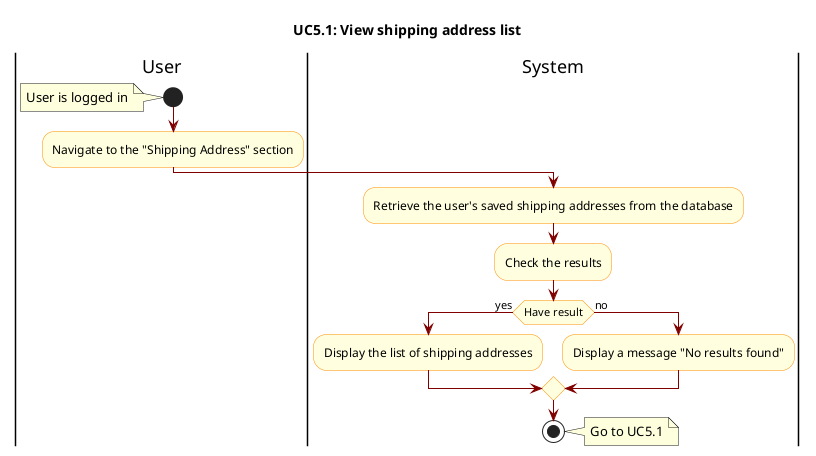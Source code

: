 @startuml

skinparam ActivityBackgroundColor LightYellow
skinparam ActivityBorderColor DarkOrange
skinparam ArrowColor Maroon

title UC5.1: View shipping address list

|User|
start
note left
    User is logged in
end note
:Navigate to the "Shipping Address" section;

|System|
:Retrieve the user's saved shipping addresses from the database;
:Check the results;

if(Have result) then(yes)
    :Display the list of shipping addresses;
else(no)
    :Display a message "No results found";
endif

stop
note right
    Go to UC5.1
end note

@enduml
